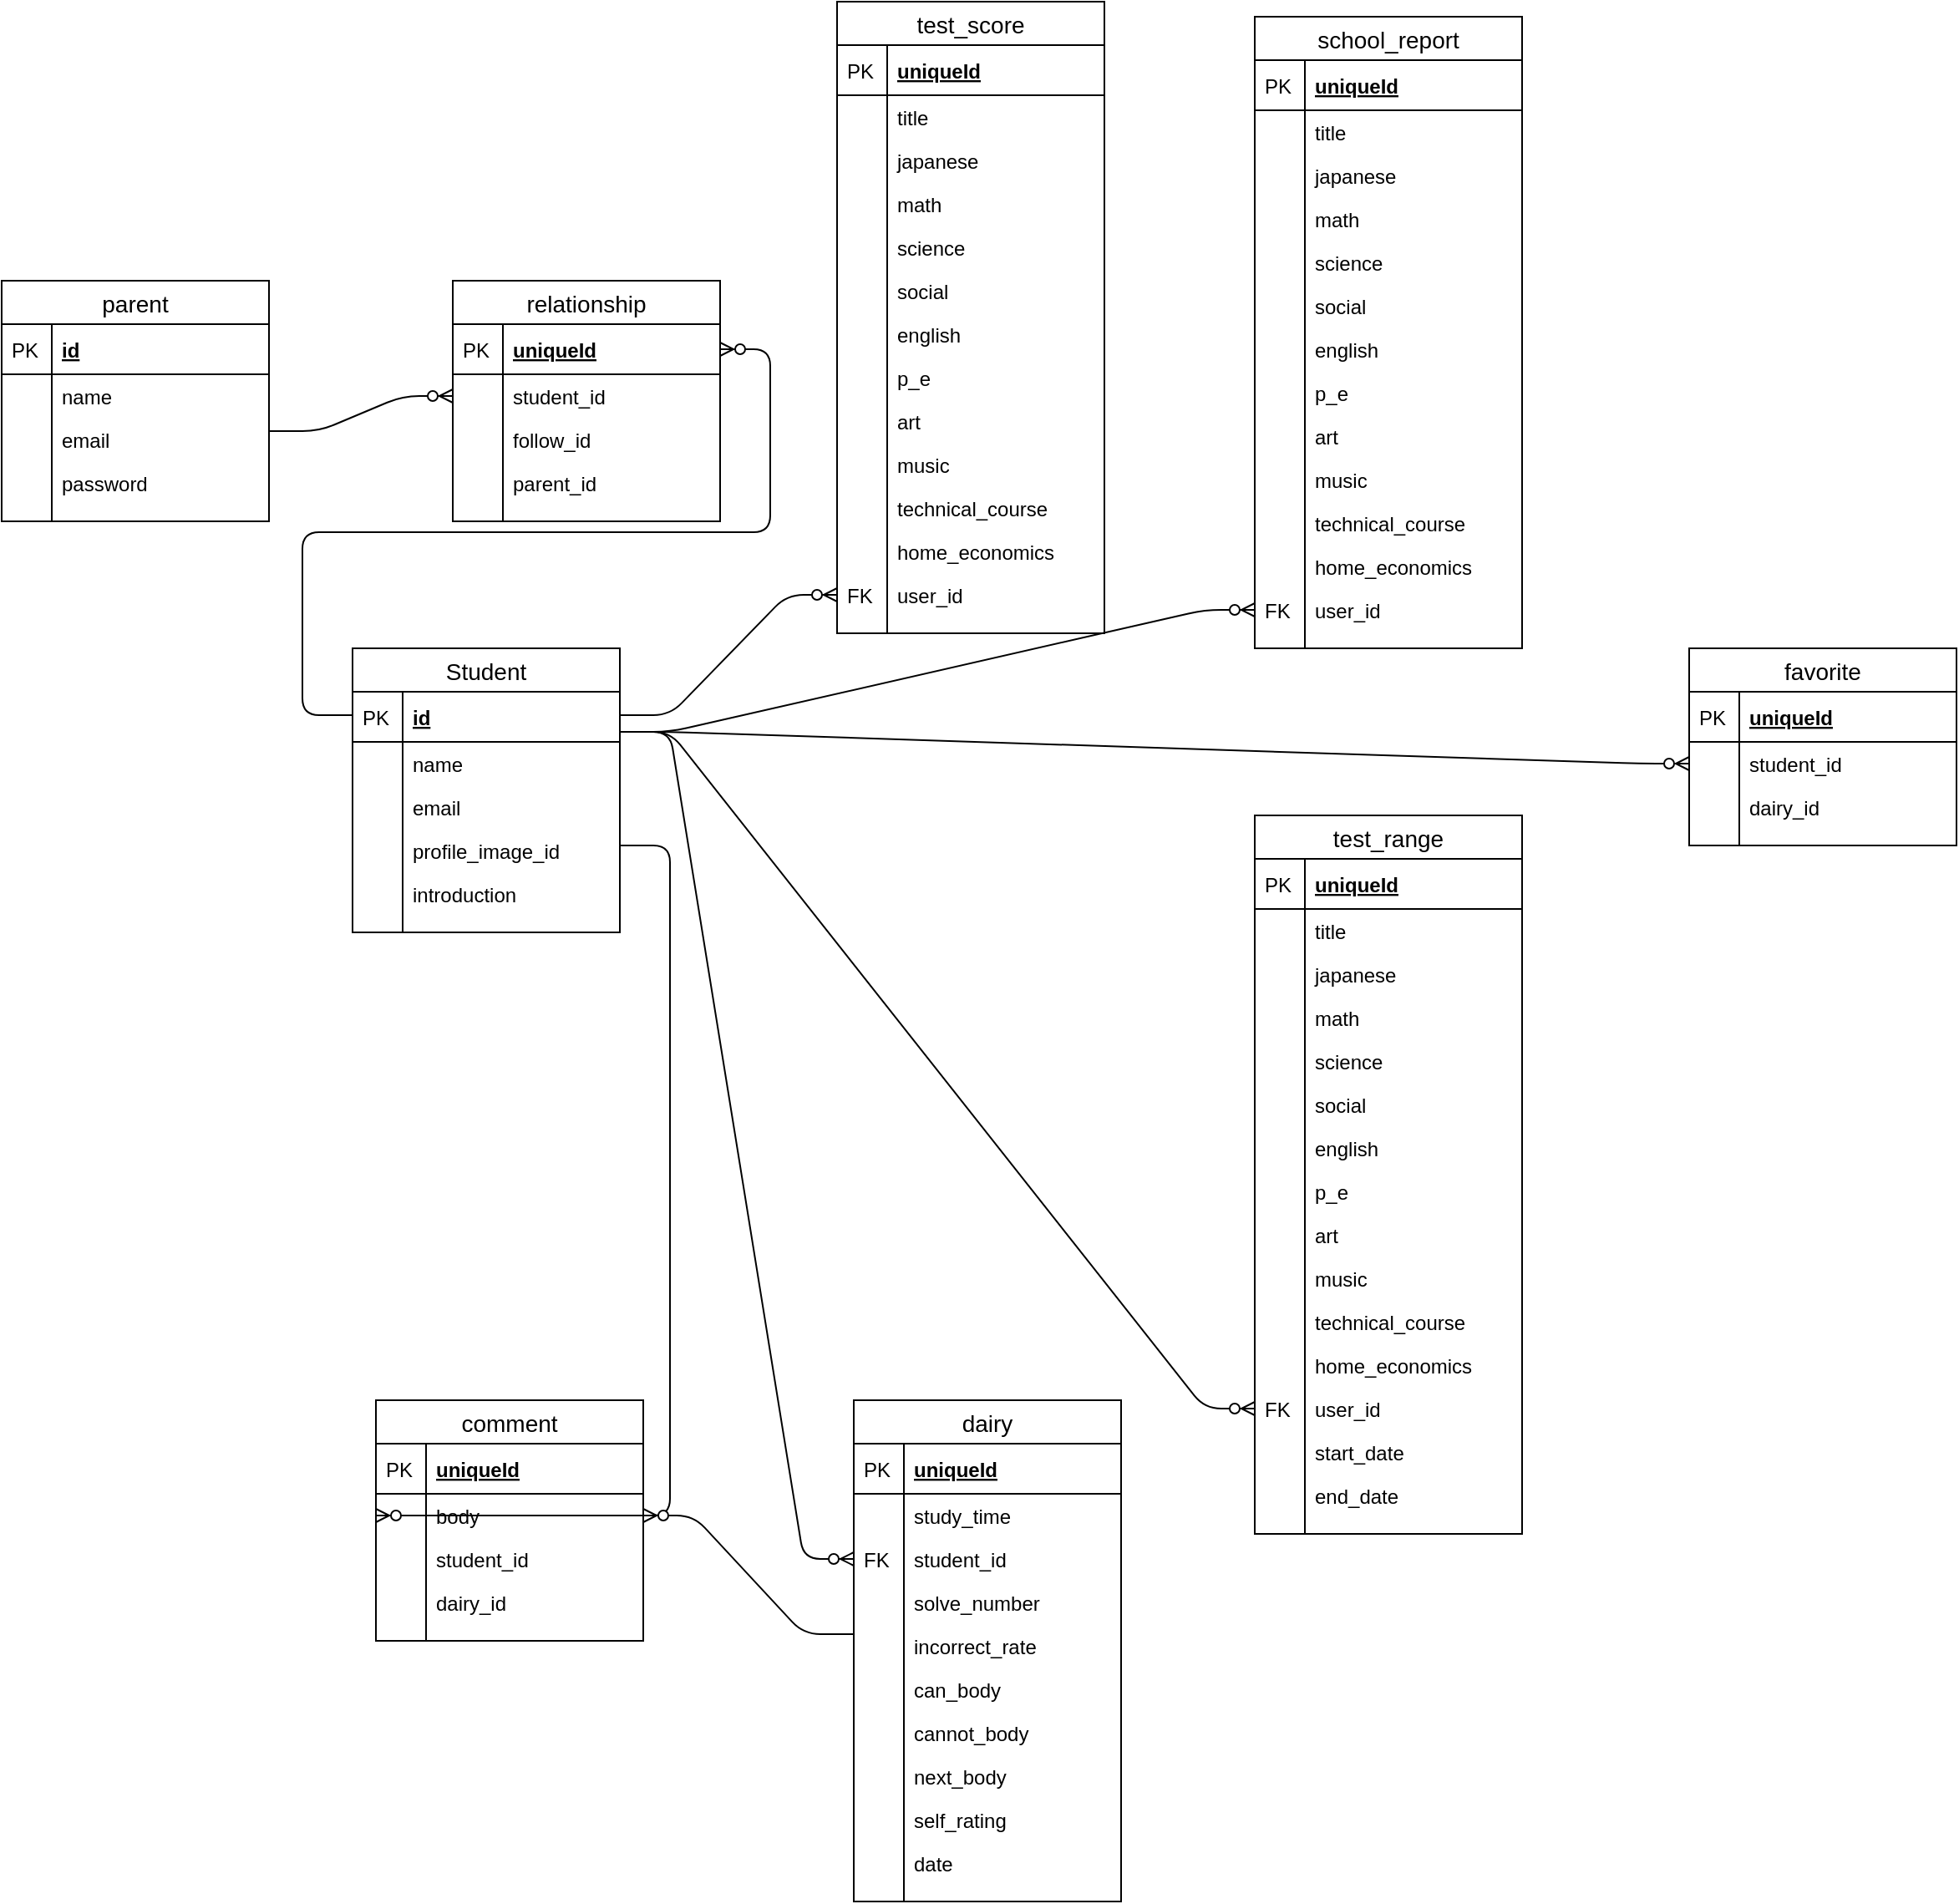 <mxfile version="13.0.3" type="device"><diagram id="6hGFLwfOUW9BJ-s0fimq" name="Page-1"><mxGraphModel dx="629" dy="567" grid="1" gridSize="10" guides="1" tooltips="1" connect="1" arrows="1" fold="1" page="1" pageScale="1" pageWidth="827" pageHeight="1169" math="0" shadow="0"><root><mxCell id="0"/><mxCell id="1" parent="0"/><mxCell id="R1KL6bIySPCAe9kp4poY-214" value="" style="edgeStyle=entityRelationEdgeStyle;fontSize=12;html=1;endArrow=ERzeroToMany;endFill=1;entryX=0;entryY=0.5;entryDx=0;entryDy=0;" edge="1" parent="1" target="R1KL6bIySPCAe9kp4poY-65"><mxGeometry width="100" height="100" relative="1" as="geometry"><mxPoint x="400" y="440" as="sourcePoint"/><mxPoint x="500" y="340" as="targetPoint"/></mxGeometry></mxCell><mxCell id="R1KL6bIySPCAe9kp4poY-5" value="Student" style="swimlane;fontStyle=0;childLayout=stackLayout;horizontal=1;startSize=26;horizontalStack=0;resizeParent=1;resizeParentMax=0;resizeLast=0;collapsible=1;marginBottom=0;align=center;fontSize=14;" vertex="1" parent="1"><mxGeometry x="240" y="400" width="160" height="170" as="geometry"/></mxCell><mxCell id="R1KL6bIySPCAe9kp4poY-6" value="id" style="shape=partialRectangle;top=0;left=0;right=0;bottom=1;align=left;verticalAlign=middle;fillColor=none;spacingLeft=34;spacingRight=4;overflow=hidden;rotatable=0;points=[[0,0.5],[1,0.5]];portConstraint=eastwest;dropTarget=0;fontStyle=5;fontSize=12;" vertex="1" parent="R1KL6bIySPCAe9kp4poY-5"><mxGeometry y="26" width="160" height="30" as="geometry"/></mxCell><mxCell id="R1KL6bIySPCAe9kp4poY-7" value="PK" style="shape=partialRectangle;top=0;left=0;bottom=0;fillColor=none;align=left;verticalAlign=middle;spacingLeft=4;spacingRight=4;overflow=hidden;rotatable=0;points=[];portConstraint=eastwest;part=1;fontSize=12;" vertex="1" connectable="0" parent="R1KL6bIySPCAe9kp4poY-6"><mxGeometry width="30" height="30" as="geometry"/></mxCell><mxCell id="R1KL6bIySPCAe9kp4poY-8" value="name" style="shape=partialRectangle;top=0;left=0;right=0;bottom=0;align=left;verticalAlign=top;fillColor=none;spacingLeft=34;spacingRight=4;overflow=hidden;rotatable=0;points=[[0,0.5],[1,0.5]];portConstraint=eastwest;dropTarget=0;fontSize=12;" vertex="1" parent="R1KL6bIySPCAe9kp4poY-5"><mxGeometry y="56" width="160" height="26" as="geometry"/></mxCell><mxCell id="R1KL6bIySPCAe9kp4poY-9" value="" style="shape=partialRectangle;top=0;left=0;bottom=0;fillColor=none;align=left;verticalAlign=top;spacingLeft=4;spacingRight=4;overflow=hidden;rotatable=0;points=[];portConstraint=eastwest;part=1;fontSize=12;" vertex="1" connectable="0" parent="R1KL6bIySPCAe9kp4poY-8"><mxGeometry width="30" height="26" as="geometry"/></mxCell><mxCell id="R1KL6bIySPCAe9kp4poY-10" value="email" style="shape=partialRectangle;top=0;left=0;right=0;bottom=0;align=left;verticalAlign=top;fillColor=none;spacingLeft=34;spacingRight=4;overflow=hidden;rotatable=0;points=[[0,0.5],[1,0.5]];portConstraint=eastwest;dropTarget=0;fontSize=12;" vertex="1" parent="R1KL6bIySPCAe9kp4poY-5"><mxGeometry y="82" width="160" height="26" as="geometry"/></mxCell><mxCell id="R1KL6bIySPCAe9kp4poY-11" value="" style="shape=partialRectangle;top=0;left=0;bottom=0;fillColor=none;align=left;verticalAlign=top;spacingLeft=4;spacingRight=4;overflow=hidden;rotatable=0;points=[];portConstraint=eastwest;part=1;fontSize=12;" vertex="1" connectable="0" parent="R1KL6bIySPCAe9kp4poY-10"><mxGeometry width="30" height="26" as="geometry"/></mxCell><mxCell id="R1KL6bIySPCAe9kp4poY-139" value="profile_image_id" style="shape=partialRectangle;top=0;left=0;right=0;bottom=0;align=left;verticalAlign=top;fillColor=none;spacingLeft=34;spacingRight=4;overflow=hidden;rotatable=0;points=[[0,0.5],[1,0.5]];portConstraint=eastwest;dropTarget=0;fontSize=12;" vertex="1" parent="R1KL6bIySPCAe9kp4poY-5"><mxGeometry y="108" width="160" height="26" as="geometry"/></mxCell><mxCell id="R1KL6bIySPCAe9kp4poY-140" value="" style="shape=partialRectangle;top=0;left=0;bottom=0;fillColor=none;align=left;verticalAlign=top;spacingLeft=4;spacingRight=4;overflow=hidden;rotatable=0;points=[];portConstraint=eastwest;part=1;fontSize=12;" vertex="1" connectable="0" parent="R1KL6bIySPCAe9kp4poY-139"><mxGeometry width="30" height="26" as="geometry"/></mxCell><mxCell id="R1KL6bIySPCAe9kp4poY-141" value="introduction" style="shape=partialRectangle;top=0;left=0;right=0;bottom=0;align=left;verticalAlign=top;fillColor=none;spacingLeft=34;spacingRight=4;overflow=hidden;rotatable=0;points=[[0,0.5],[1,0.5]];portConstraint=eastwest;dropTarget=0;fontSize=12;" vertex="1" parent="R1KL6bIySPCAe9kp4poY-5"><mxGeometry y="134" width="160" height="26" as="geometry"/></mxCell><mxCell id="R1KL6bIySPCAe9kp4poY-142" value="" style="shape=partialRectangle;top=0;left=0;bottom=0;fillColor=none;align=left;verticalAlign=top;spacingLeft=4;spacingRight=4;overflow=hidden;rotatable=0;points=[];portConstraint=eastwest;part=1;fontSize=12;" vertex="1" connectable="0" parent="R1KL6bIySPCAe9kp4poY-141"><mxGeometry width="30" height="26" as="geometry"/></mxCell><mxCell id="R1KL6bIySPCAe9kp4poY-14" value="" style="shape=partialRectangle;top=0;left=0;right=0;bottom=0;align=left;verticalAlign=top;fillColor=none;spacingLeft=34;spacingRight=4;overflow=hidden;rotatable=0;points=[[0,0.5],[1,0.5]];portConstraint=eastwest;dropTarget=0;fontSize=12;" vertex="1" parent="R1KL6bIySPCAe9kp4poY-5"><mxGeometry y="160" width="160" height="10" as="geometry"/></mxCell><mxCell id="R1KL6bIySPCAe9kp4poY-15" value="" style="shape=partialRectangle;top=0;left=0;bottom=0;fillColor=none;align=left;verticalAlign=top;spacingLeft=4;spacingRight=4;overflow=hidden;rotatable=0;points=[];portConstraint=eastwest;part=1;fontSize=12;" vertex="1" connectable="0" parent="R1KL6bIySPCAe9kp4poY-14"><mxGeometry width="30" height="10" as="geometry"/></mxCell><mxCell id="R1KL6bIySPCAe9kp4poY-115" value="comment" style="swimlane;fontStyle=0;childLayout=stackLayout;horizontal=1;startSize=26;horizontalStack=0;resizeParent=1;resizeParentMax=0;resizeLast=0;collapsible=1;marginBottom=0;align=center;fontSize=14;" vertex="1" parent="1"><mxGeometry x="254" y="850" width="160" height="144" as="geometry"/></mxCell><mxCell id="R1KL6bIySPCAe9kp4poY-116" value="uniqueId" style="shape=partialRectangle;top=0;left=0;right=0;bottom=1;align=left;verticalAlign=middle;fillColor=none;spacingLeft=34;spacingRight=4;overflow=hidden;rotatable=0;points=[[0,0.5],[1,0.5]];portConstraint=eastwest;dropTarget=0;fontStyle=5;fontSize=12;" vertex="1" parent="R1KL6bIySPCAe9kp4poY-115"><mxGeometry y="26" width="160" height="30" as="geometry"/></mxCell><mxCell id="R1KL6bIySPCAe9kp4poY-117" value="PK" style="shape=partialRectangle;top=0;left=0;bottom=0;fillColor=none;align=left;verticalAlign=middle;spacingLeft=4;spacingRight=4;overflow=hidden;rotatable=0;points=[];portConstraint=eastwest;part=1;fontSize=12;" vertex="1" connectable="0" parent="R1KL6bIySPCAe9kp4poY-116"><mxGeometry width="30" height="30" as="geometry"/></mxCell><mxCell id="R1KL6bIySPCAe9kp4poY-118" value="body" style="shape=partialRectangle;top=0;left=0;right=0;bottom=0;align=left;verticalAlign=top;fillColor=none;spacingLeft=34;spacingRight=4;overflow=hidden;rotatable=0;points=[[0,0.5],[1,0.5]];portConstraint=eastwest;dropTarget=0;fontSize=12;" vertex="1" parent="R1KL6bIySPCAe9kp4poY-115"><mxGeometry y="56" width="160" height="26" as="geometry"/></mxCell><mxCell id="R1KL6bIySPCAe9kp4poY-119" value="" style="shape=partialRectangle;top=0;left=0;bottom=0;fillColor=none;align=left;verticalAlign=top;spacingLeft=4;spacingRight=4;overflow=hidden;rotatable=0;points=[];portConstraint=eastwest;part=1;fontSize=12;" vertex="1" connectable="0" parent="R1KL6bIySPCAe9kp4poY-118"><mxGeometry width="30" height="26" as="geometry"/></mxCell><mxCell id="R1KL6bIySPCAe9kp4poY-120" value="student_id" style="shape=partialRectangle;top=0;left=0;right=0;bottom=0;align=left;verticalAlign=top;fillColor=none;spacingLeft=34;spacingRight=4;overflow=hidden;rotatable=0;points=[[0,0.5],[1,0.5]];portConstraint=eastwest;dropTarget=0;fontSize=12;" vertex="1" parent="R1KL6bIySPCAe9kp4poY-115"><mxGeometry y="82" width="160" height="26" as="geometry"/></mxCell><mxCell id="R1KL6bIySPCAe9kp4poY-121" value="" style="shape=partialRectangle;top=0;left=0;bottom=0;fillColor=none;align=left;verticalAlign=top;spacingLeft=4;spacingRight=4;overflow=hidden;rotatable=0;points=[];portConstraint=eastwest;part=1;fontSize=12;" vertex="1" connectable="0" parent="R1KL6bIySPCAe9kp4poY-120"><mxGeometry width="30" height="26" as="geometry"/></mxCell><mxCell id="R1KL6bIySPCAe9kp4poY-122" value="dairy_id" style="shape=partialRectangle;top=0;left=0;right=0;bottom=0;align=left;verticalAlign=top;fillColor=none;spacingLeft=34;spacingRight=4;overflow=hidden;rotatable=0;points=[[0,0.5],[1,0.5]];portConstraint=eastwest;dropTarget=0;fontSize=12;" vertex="1" parent="R1KL6bIySPCAe9kp4poY-115"><mxGeometry y="108" width="160" height="26" as="geometry"/></mxCell><mxCell id="R1KL6bIySPCAe9kp4poY-123" value="" style="shape=partialRectangle;top=0;left=0;bottom=0;fillColor=none;align=left;verticalAlign=top;spacingLeft=4;spacingRight=4;overflow=hidden;rotatable=0;points=[];portConstraint=eastwest;part=1;fontSize=12;" vertex="1" connectable="0" parent="R1KL6bIySPCAe9kp4poY-122"><mxGeometry width="30" height="26" as="geometry"/></mxCell><mxCell id="R1KL6bIySPCAe9kp4poY-124" value="" style="shape=partialRectangle;top=0;left=0;right=0;bottom=0;align=left;verticalAlign=top;fillColor=none;spacingLeft=34;spacingRight=4;overflow=hidden;rotatable=0;points=[[0,0.5],[1,0.5]];portConstraint=eastwest;dropTarget=0;fontSize=12;" vertex="1" parent="R1KL6bIySPCAe9kp4poY-115"><mxGeometry y="134" width="160" height="10" as="geometry"/></mxCell><mxCell id="R1KL6bIySPCAe9kp4poY-125" value="" style="shape=partialRectangle;top=0;left=0;bottom=0;fillColor=none;align=left;verticalAlign=top;spacingLeft=4;spacingRight=4;overflow=hidden;rotatable=0;points=[];portConstraint=eastwest;part=1;fontSize=12;" vertex="1" connectable="0" parent="R1KL6bIySPCAe9kp4poY-124"><mxGeometry width="30" height="10" as="geometry"/></mxCell><mxCell id="R1KL6bIySPCAe9kp4poY-38" value="test_score" style="swimlane;fontStyle=0;childLayout=stackLayout;horizontal=1;startSize=26;horizontalStack=0;resizeParent=1;resizeParentMax=0;resizeLast=0;collapsible=1;marginBottom=0;align=center;fontSize=14;" vertex="1" parent="1"><mxGeometry x="530" y="13" width="160" height="378" as="geometry"/></mxCell><mxCell id="R1KL6bIySPCAe9kp4poY-39" value="uniqueId" style="shape=partialRectangle;top=0;left=0;right=0;bottom=1;align=left;verticalAlign=middle;fillColor=none;spacingLeft=34;spacingRight=4;overflow=hidden;rotatable=0;points=[[0,0.5],[1,0.5]];portConstraint=eastwest;dropTarget=0;fontStyle=5;fontSize=12;" vertex="1" parent="R1KL6bIySPCAe9kp4poY-38"><mxGeometry y="26" width="160" height="30" as="geometry"/></mxCell><mxCell id="R1KL6bIySPCAe9kp4poY-40" value="PK" style="shape=partialRectangle;top=0;left=0;bottom=0;fillColor=none;align=left;verticalAlign=middle;spacingLeft=4;spacingRight=4;overflow=hidden;rotatable=0;points=[];portConstraint=eastwest;part=1;fontSize=12;" vertex="1" connectable="0" parent="R1KL6bIySPCAe9kp4poY-39"><mxGeometry width="30" height="30" as="geometry"/></mxCell><mxCell id="R1KL6bIySPCAe9kp4poY-41" value="title" style="shape=partialRectangle;top=0;left=0;right=0;bottom=0;align=left;verticalAlign=top;fillColor=none;spacingLeft=34;spacingRight=4;overflow=hidden;rotatable=0;points=[[0,0.5],[1,0.5]];portConstraint=eastwest;dropTarget=0;fontSize=12;" vertex="1" parent="R1KL6bIySPCAe9kp4poY-38"><mxGeometry y="56" width="160" height="26" as="geometry"/></mxCell><mxCell id="R1KL6bIySPCAe9kp4poY-42" value="" style="shape=partialRectangle;top=0;left=0;bottom=0;fillColor=none;align=left;verticalAlign=top;spacingLeft=4;spacingRight=4;overflow=hidden;rotatable=0;points=[];portConstraint=eastwest;part=1;fontSize=12;" vertex="1" connectable="0" parent="R1KL6bIySPCAe9kp4poY-41"><mxGeometry width="30" height="26" as="geometry"/></mxCell><mxCell id="R1KL6bIySPCAe9kp4poY-43" value="japanese" style="shape=partialRectangle;top=0;left=0;right=0;bottom=0;align=left;verticalAlign=top;fillColor=none;spacingLeft=34;spacingRight=4;overflow=hidden;rotatable=0;points=[[0,0.5],[1,0.5]];portConstraint=eastwest;dropTarget=0;fontSize=12;" vertex="1" parent="R1KL6bIySPCAe9kp4poY-38"><mxGeometry y="82" width="160" height="26" as="geometry"/></mxCell><mxCell id="R1KL6bIySPCAe9kp4poY-44" value="" style="shape=partialRectangle;top=0;left=0;bottom=0;fillColor=none;align=left;verticalAlign=top;spacingLeft=4;spacingRight=4;overflow=hidden;rotatable=0;points=[];portConstraint=eastwest;part=1;fontSize=12;" vertex="1" connectable="0" parent="R1KL6bIySPCAe9kp4poY-43"><mxGeometry width="30" height="26" as="geometry"/></mxCell><mxCell id="R1KL6bIySPCAe9kp4poY-45" value="math" style="shape=partialRectangle;top=0;left=0;right=0;bottom=0;align=left;verticalAlign=top;fillColor=none;spacingLeft=34;spacingRight=4;overflow=hidden;rotatable=0;points=[[0,0.5],[1,0.5]];portConstraint=eastwest;dropTarget=0;fontSize=12;" vertex="1" parent="R1KL6bIySPCAe9kp4poY-38"><mxGeometry y="108" width="160" height="26" as="geometry"/></mxCell><mxCell id="R1KL6bIySPCAe9kp4poY-46" value="" style="shape=partialRectangle;top=0;left=0;bottom=0;fillColor=none;align=left;verticalAlign=top;spacingLeft=4;spacingRight=4;overflow=hidden;rotatable=0;points=[];portConstraint=eastwest;part=1;fontSize=12;" vertex="1" connectable="0" parent="R1KL6bIySPCAe9kp4poY-45"><mxGeometry width="30" height="26" as="geometry"/></mxCell><mxCell id="R1KL6bIySPCAe9kp4poY-49" value="science" style="shape=partialRectangle;top=0;left=0;right=0;bottom=0;align=left;verticalAlign=top;fillColor=none;spacingLeft=34;spacingRight=4;overflow=hidden;rotatable=0;points=[[0,0.5],[1,0.5]];portConstraint=eastwest;dropTarget=0;fontSize=12;" vertex="1" parent="R1KL6bIySPCAe9kp4poY-38"><mxGeometry y="134" width="160" height="26" as="geometry"/></mxCell><mxCell id="R1KL6bIySPCAe9kp4poY-50" value="" style="shape=partialRectangle;top=0;left=0;bottom=0;fillColor=none;align=left;verticalAlign=top;spacingLeft=4;spacingRight=4;overflow=hidden;rotatable=0;points=[];portConstraint=eastwest;part=1;fontSize=12;" vertex="1" connectable="0" parent="R1KL6bIySPCAe9kp4poY-49"><mxGeometry width="30" height="26" as="geometry"/></mxCell><mxCell id="R1KL6bIySPCAe9kp4poY-51" value="social" style="shape=partialRectangle;top=0;left=0;right=0;bottom=0;align=left;verticalAlign=top;fillColor=none;spacingLeft=34;spacingRight=4;overflow=hidden;rotatable=0;points=[[0,0.5],[1,0.5]];portConstraint=eastwest;dropTarget=0;fontSize=12;" vertex="1" parent="R1KL6bIySPCAe9kp4poY-38"><mxGeometry y="160" width="160" height="26" as="geometry"/></mxCell><mxCell id="R1KL6bIySPCAe9kp4poY-52" value="" style="shape=partialRectangle;top=0;left=0;bottom=0;fillColor=none;align=left;verticalAlign=top;spacingLeft=4;spacingRight=4;overflow=hidden;rotatable=0;points=[];portConstraint=eastwest;part=1;fontSize=12;" vertex="1" connectable="0" parent="R1KL6bIySPCAe9kp4poY-51"><mxGeometry width="30" height="26" as="geometry"/></mxCell><mxCell id="R1KL6bIySPCAe9kp4poY-53" value="english" style="shape=partialRectangle;top=0;left=0;right=0;bottom=0;align=left;verticalAlign=top;fillColor=none;spacingLeft=34;spacingRight=4;overflow=hidden;rotatable=0;points=[[0,0.5],[1,0.5]];portConstraint=eastwest;dropTarget=0;fontSize=12;" vertex="1" parent="R1KL6bIySPCAe9kp4poY-38"><mxGeometry y="186" width="160" height="26" as="geometry"/></mxCell><mxCell id="R1KL6bIySPCAe9kp4poY-54" value="" style="shape=partialRectangle;top=0;left=0;bottom=0;fillColor=none;align=left;verticalAlign=top;spacingLeft=4;spacingRight=4;overflow=hidden;rotatable=0;points=[];portConstraint=eastwest;part=1;fontSize=12;" vertex="1" connectable="0" parent="R1KL6bIySPCAe9kp4poY-53"><mxGeometry width="30" height="26" as="geometry"/></mxCell><mxCell id="R1KL6bIySPCAe9kp4poY-55" value="p_e" style="shape=partialRectangle;top=0;left=0;right=0;bottom=0;align=left;verticalAlign=top;fillColor=none;spacingLeft=34;spacingRight=4;overflow=hidden;rotatable=0;points=[[0,0.5],[1,0.5]];portConstraint=eastwest;dropTarget=0;fontSize=12;" vertex="1" parent="R1KL6bIySPCAe9kp4poY-38"><mxGeometry y="212" width="160" height="26" as="geometry"/></mxCell><mxCell id="R1KL6bIySPCAe9kp4poY-56" value="" style="shape=partialRectangle;top=0;left=0;bottom=0;fillColor=none;align=left;verticalAlign=top;spacingLeft=4;spacingRight=4;overflow=hidden;rotatable=0;points=[];portConstraint=eastwest;part=1;fontSize=12;" vertex="1" connectable="0" parent="R1KL6bIySPCAe9kp4poY-55"><mxGeometry width="30" height="26" as="geometry"/></mxCell><mxCell id="R1KL6bIySPCAe9kp4poY-57" value="art" style="shape=partialRectangle;top=0;left=0;right=0;bottom=0;align=left;verticalAlign=top;fillColor=none;spacingLeft=34;spacingRight=4;overflow=hidden;rotatable=0;points=[[0,0.5],[1,0.5]];portConstraint=eastwest;dropTarget=0;fontSize=12;" vertex="1" parent="R1KL6bIySPCAe9kp4poY-38"><mxGeometry y="238" width="160" height="26" as="geometry"/></mxCell><mxCell id="R1KL6bIySPCAe9kp4poY-58" value="" style="shape=partialRectangle;top=0;left=0;bottom=0;fillColor=none;align=left;verticalAlign=top;spacingLeft=4;spacingRight=4;overflow=hidden;rotatable=0;points=[];portConstraint=eastwest;part=1;fontSize=12;" vertex="1" connectable="0" parent="R1KL6bIySPCAe9kp4poY-57"><mxGeometry width="30" height="26" as="geometry"/></mxCell><mxCell id="R1KL6bIySPCAe9kp4poY-59" value="music" style="shape=partialRectangle;top=0;left=0;right=0;bottom=0;align=left;verticalAlign=top;fillColor=none;spacingLeft=34;spacingRight=4;overflow=hidden;rotatable=0;points=[[0,0.5],[1,0.5]];portConstraint=eastwest;dropTarget=0;fontSize=12;" vertex="1" parent="R1KL6bIySPCAe9kp4poY-38"><mxGeometry y="264" width="160" height="26" as="geometry"/></mxCell><mxCell id="R1KL6bIySPCAe9kp4poY-60" value="" style="shape=partialRectangle;top=0;left=0;bottom=0;fillColor=none;align=left;verticalAlign=top;spacingLeft=4;spacingRight=4;overflow=hidden;rotatable=0;points=[];portConstraint=eastwest;part=1;fontSize=12;" vertex="1" connectable="0" parent="R1KL6bIySPCAe9kp4poY-59"><mxGeometry width="30" height="26" as="geometry"/></mxCell><mxCell id="R1KL6bIySPCAe9kp4poY-61" value="technical_course" style="shape=partialRectangle;top=0;left=0;right=0;bottom=0;align=left;verticalAlign=top;fillColor=none;spacingLeft=34;spacingRight=4;overflow=hidden;rotatable=0;points=[[0,0.5],[1,0.5]];portConstraint=eastwest;dropTarget=0;fontSize=12;" vertex="1" parent="R1KL6bIySPCAe9kp4poY-38"><mxGeometry y="290" width="160" height="26" as="geometry"/></mxCell><mxCell id="R1KL6bIySPCAe9kp4poY-62" value="" style="shape=partialRectangle;top=0;left=0;bottom=0;fillColor=none;align=left;verticalAlign=top;spacingLeft=4;spacingRight=4;overflow=hidden;rotatable=0;points=[];portConstraint=eastwest;part=1;fontSize=12;" vertex="1" connectable="0" parent="R1KL6bIySPCAe9kp4poY-61"><mxGeometry width="30" height="26" as="geometry"/></mxCell><mxCell id="R1KL6bIySPCAe9kp4poY-63" value="home_economics" style="shape=partialRectangle;top=0;left=0;right=0;bottom=0;align=left;verticalAlign=top;fillColor=none;spacingLeft=34;spacingRight=4;overflow=hidden;rotatable=0;points=[[0,0.5],[1,0.5]];portConstraint=eastwest;dropTarget=0;fontSize=12;" vertex="1" parent="R1KL6bIySPCAe9kp4poY-38"><mxGeometry y="316" width="160" height="26" as="geometry"/></mxCell><mxCell id="R1KL6bIySPCAe9kp4poY-64" value="" style="shape=partialRectangle;top=0;left=0;bottom=0;fillColor=none;align=left;verticalAlign=top;spacingLeft=4;spacingRight=4;overflow=hidden;rotatable=0;points=[];portConstraint=eastwest;part=1;fontSize=12;" vertex="1" connectable="0" parent="R1KL6bIySPCAe9kp4poY-63"><mxGeometry width="30" height="26" as="geometry"/></mxCell><mxCell id="R1KL6bIySPCAe9kp4poY-65" value="user_id" style="shape=partialRectangle;top=0;left=0;right=0;bottom=0;align=left;verticalAlign=top;fillColor=none;spacingLeft=34;spacingRight=4;overflow=hidden;rotatable=0;points=[[0,0.5],[1,0.5]];portConstraint=eastwest;dropTarget=0;fontSize=12;" vertex="1" parent="R1KL6bIySPCAe9kp4poY-38"><mxGeometry y="342" width="160" height="26" as="geometry"/></mxCell><mxCell id="R1KL6bIySPCAe9kp4poY-66" value="FK" style="shape=partialRectangle;top=0;left=0;bottom=0;fillColor=none;align=left;verticalAlign=top;spacingLeft=4;spacingRight=4;overflow=hidden;rotatable=0;points=[];portConstraint=eastwest;part=1;fontSize=12;" vertex="1" connectable="0" parent="R1KL6bIySPCAe9kp4poY-65"><mxGeometry width="30" height="26" as="geometry"/></mxCell><mxCell id="R1KL6bIySPCAe9kp4poY-47" value="" style="shape=partialRectangle;top=0;left=0;right=0;bottom=0;align=left;verticalAlign=top;fillColor=none;spacingLeft=34;spacingRight=4;overflow=hidden;rotatable=0;points=[[0,0.5],[1,0.5]];portConstraint=eastwest;dropTarget=0;fontSize=12;" vertex="1" parent="R1KL6bIySPCAe9kp4poY-38"><mxGeometry y="368" width="160" height="10" as="geometry"/></mxCell><mxCell id="R1KL6bIySPCAe9kp4poY-48" value="" style="shape=partialRectangle;top=0;left=0;bottom=0;fillColor=none;align=left;verticalAlign=top;spacingLeft=4;spacingRight=4;overflow=hidden;rotatable=0;points=[];portConstraint=eastwest;part=1;fontSize=12;" vertex="1" connectable="0" parent="R1KL6bIySPCAe9kp4poY-47"><mxGeometry width="30" height="10" as="geometry"/></mxCell><mxCell id="R1KL6bIySPCAe9kp4poY-126" value="dairy" style="swimlane;fontStyle=0;childLayout=stackLayout;horizontal=1;startSize=26;horizontalStack=0;resizeParent=1;resizeParentMax=0;resizeLast=0;collapsible=1;marginBottom=0;align=center;fontSize=14;" vertex="1" parent="1"><mxGeometry x="540" y="850" width="160" height="300" as="geometry"/></mxCell><mxCell id="R1KL6bIySPCAe9kp4poY-127" value="uniqueId" style="shape=partialRectangle;top=0;left=0;right=0;bottom=1;align=left;verticalAlign=middle;fillColor=none;spacingLeft=34;spacingRight=4;overflow=hidden;rotatable=0;points=[[0,0.5],[1,0.5]];portConstraint=eastwest;dropTarget=0;fontStyle=5;fontSize=12;" vertex="1" parent="R1KL6bIySPCAe9kp4poY-126"><mxGeometry y="26" width="160" height="30" as="geometry"/></mxCell><mxCell id="R1KL6bIySPCAe9kp4poY-128" value="PK" style="shape=partialRectangle;top=0;left=0;bottom=0;fillColor=none;align=left;verticalAlign=middle;spacingLeft=4;spacingRight=4;overflow=hidden;rotatable=0;points=[];portConstraint=eastwest;part=1;fontSize=12;" vertex="1" connectable="0" parent="R1KL6bIySPCAe9kp4poY-127"><mxGeometry width="30" height="30" as="geometry"/></mxCell><mxCell id="R1KL6bIySPCAe9kp4poY-129" value="study_time" style="shape=partialRectangle;top=0;left=0;right=0;bottom=0;align=left;verticalAlign=top;fillColor=none;spacingLeft=34;spacingRight=4;overflow=hidden;rotatable=0;points=[[0,0.5],[1,0.5]];portConstraint=eastwest;dropTarget=0;fontSize=12;" vertex="1" parent="R1KL6bIySPCAe9kp4poY-126"><mxGeometry y="56" width="160" height="26" as="geometry"/></mxCell><mxCell id="R1KL6bIySPCAe9kp4poY-130" value="" style="shape=partialRectangle;top=0;left=0;bottom=0;fillColor=none;align=left;verticalAlign=top;spacingLeft=4;spacingRight=4;overflow=hidden;rotatable=0;points=[];portConstraint=eastwest;part=1;fontSize=12;" vertex="1" connectable="0" parent="R1KL6bIySPCAe9kp4poY-129"><mxGeometry width="30" height="26" as="geometry"/></mxCell><mxCell id="R1KL6bIySPCAe9kp4poY-131" value="student_id" style="shape=partialRectangle;top=0;left=0;right=0;bottom=0;align=left;verticalAlign=top;fillColor=none;spacingLeft=34;spacingRight=4;overflow=hidden;rotatable=0;points=[[0,0.5],[1,0.5]];portConstraint=eastwest;dropTarget=0;fontSize=12;" vertex="1" parent="R1KL6bIySPCAe9kp4poY-126"><mxGeometry y="82" width="160" height="26" as="geometry"/></mxCell><mxCell id="R1KL6bIySPCAe9kp4poY-132" value="FK" style="shape=partialRectangle;top=0;left=0;bottom=0;fillColor=none;align=left;verticalAlign=top;spacingLeft=4;spacingRight=4;overflow=hidden;rotatable=0;points=[];portConstraint=eastwest;part=1;fontSize=12;" vertex="1" connectable="0" parent="R1KL6bIySPCAe9kp4poY-131"><mxGeometry width="30" height="26" as="geometry"/></mxCell><mxCell id="R1KL6bIySPCAe9kp4poY-133" value="solve_number" style="shape=partialRectangle;top=0;left=0;right=0;bottom=0;align=left;verticalAlign=top;fillColor=none;spacingLeft=34;spacingRight=4;overflow=hidden;rotatable=0;points=[[0,0.5],[1,0.5]];portConstraint=eastwest;dropTarget=0;fontSize=12;" vertex="1" parent="R1KL6bIySPCAe9kp4poY-126"><mxGeometry y="108" width="160" height="26" as="geometry"/></mxCell><mxCell id="R1KL6bIySPCAe9kp4poY-134" value="" style="shape=partialRectangle;top=0;left=0;bottom=0;fillColor=none;align=left;verticalAlign=top;spacingLeft=4;spacingRight=4;overflow=hidden;rotatable=0;points=[];portConstraint=eastwest;part=1;fontSize=12;" vertex="1" connectable="0" parent="R1KL6bIySPCAe9kp4poY-133"><mxGeometry width="30" height="26" as="geometry"/></mxCell><mxCell id="R1KL6bIySPCAe9kp4poY-149" value="incorrect_rate" style="shape=partialRectangle;top=0;left=0;right=0;bottom=0;align=left;verticalAlign=top;fillColor=none;spacingLeft=34;spacingRight=4;overflow=hidden;rotatable=0;points=[[0,0.5],[1,0.5]];portConstraint=eastwest;dropTarget=0;fontSize=12;" vertex="1" parent="R1KL6bIySPCAe9kp4poY-126"><mxGeometry y="134" width="160" height="26" as="geometry"/></mxCell><mxCell id="R1KL6bIySPCAe9kp4poY-150" value="" style="shape=partialRectangle;top=0;left=0;bottom=0;fillColor=none;align=left;verticalAlign=top;spacingLeft=4;spacingRight=4;overflow=hidden;rotatable=0;points=[];portConstraint=eastwest;part=1;fontSize=12;" vertex="1" connectable="0" parent="R1KL6bIySPCAe9kp4poY-149"><mxGeometry width="30" height="26" as="geometry"/></mxCell><mxCell id="R1KL6bIySPCAe9kp4poY-151" value="can_body" style="shape=partialRectangle;top=0;left=0;right=0;bottom=0;align=left;verticalAlign=top;fillColor=none;spacingLeft=34;spacingRight=4;overflow=hidden;rotatable=0;points=[[0,0.5],[1,0.5]];portConstraint=eastwest;dropTarget=0;fontSize=12;" vertex="1" parent="R1KL6bIySPCAe9kp4poY-126"><mxGeometry y="160" width="160" height="26" as="geometry"/></mxCell><mxCell id="R1KL6bIySPCAe9kp4poY-152" value="" style="shape=partialRectangle;top=0;left=0;bottom=0;fillColor=none;align=left;verticalAlign=top;spacingLeft=4;spacingRight=4;overflow=hidden;rotatable=0;points=[];portConstraint=eastwest;part=1;fontSize=12;" vertex="1" connectable="0" parent="R1KL6bIySPCAe9kp4poY-151"><mxGeometry width="30" height="26" as="geometry"/></mxCell><mxCell id="R1KL6bIySPCAe9kp4poY-153" value="cannot_body" style="shape=partialRectangle;top=0;left=0;right=0;bottom=0;align=left;verticalAlign=top;fillColor=none;spacingLeft=34;spacingRight=4;overflow=hidden;rotatable=0;points=[[0,0.5],[1,0.5]];portConstraint=eastwest;dropTarget=0;fontSize=12;" vertex="1" parent="R1KL6bIySPCAe9kp4poY-126"><mxGeometry y="186" width="160" height="26" as="geometry"/></mxCell><mxCell id="R1KL6bIySPCAe9kp4poY-154" value="" style="shape=partialRectangle;top=0;left=0;bottom=0;fillColor=none;align=left;verticalAlign=top;spacingLeft=4;spacingRight=4;overflow=hidden;rotatable=0;points=[];portConstraint=eastwest;part=1;fontSize=12;" vertex="1" connectable="0" parent="R1KL6bIySPCAe9kp4poY-153"><mxGeometry width="30" height="26" as="geometry"/></mxCell><mxCell id="R1KL6bIySPCAe9kp4poY-155" value="next_body" style="shape=partialRectangle;top=0;left=0;right=0;bottom=0;align=left;verticalAlign=top;fillColor=none;spacingLeft=34;spacingRight=4;overflow=hidden;rotatable=0;points=[[0,0.5],[1,0.5]];portConstraint=eastwest;dropTarget=0;fontSize=12;" vertex="1" parent="R1KL6bIySPCAe9kp4poY-126"><mxGeometry y="212" width="160" height="26" as="geometry"/></mxCell><mxCell id="R1KL6bIySPCAe9kp4poY-156" value="" style="shape=partialRectangle;top=0;left=0;bottom=0;fillColor=none;align=left;verticalAlign=top;spacingLeft=4;spacingRight=4;overflow=hidden;rotatable=0;points=[];portConstraint=eastwest;part=1;fontSize=12;" vertex="1" connectable="0" parent="R1KL6bIySPCAe9kp4poY-155"><mxGeometry width="30" height="26" as="geometry"/></mxCell><mxCell id="R1KL6bIySPCAe9kp4poY-157" value="self_rating" style="shape=partialRectangle;top=0;left=0;right=0;bottom=0;align=left;verticalAlign=top;fillColor=none;spacingLeft=34;spacingRight=4;overflow=hidden;rotatable=0;points=[[0,0.5],[1,0.5]];portConstraint=eastwest;dropTarget=0;fontSize=12;" vertex="1" parent="R1KL6bIySPCAe9kp4poY-126"><mxGeometry y="238" width="160" height="26" as="geometry"/></mxCell><mxCell id="R1KL6bIySPCAe9kp4poY-158" value="" style="shape=partialRectangle;top=0;left=0;bottom=0;fillColor=none;align=left;verticalAlign=top;spacingLeft=4;spacingRight=4;overflow=hidden;rotatable=0;points=[];portConstraint=eastwest;part=1;fontSize=12;" vertex="1" connectable="0" parent="R1KL6bIySPCAe9kp4poY-157"><mxGeometry width="30" height="26" as="geometry"/></mxCell><mxCell id="R1KL6bIySPCAe9kp4poY-224" value="date" style="shape=partialRectangle;top=0;left=0;right=0;bottom=0;align=left;verticalAlign=top;fillColor=none;spacingLeft=34;spacingRight=4;overflow=hidden;rotatable=0;points=[[0,0.5],[1,0.5]];portConstraint=eastwest;dropTarget=0;fontSize=12;" vertex="1" parent="R1KL6bIySPCAe9kp4poY-126"><mxGeometry y="264" width="160" height="26" as="geometry"/></mxCell><mxCell id="R1KL6bIySPCAe9kp4poY-225" value="" style="shape=partialRectangle;top=0;left=0;bottom=0;fillColor=none;align=left;verticalAlign=top;spacingLeft=4;spacingRight=4;overflow=hidden;rotatable=0;points=[];portConstraint=eastwest;part=1;fontSize=12;" vertex="1" connectable="0" parent="R1KL6bIySPCAe9kp4poY-224"><mxGeometry width="30" height="26" as="geometry"/></mxCell><mxCell id="R1KL6bIySPCAe9kp4poY-135" value="" style="shape=partialRectangle;top=0;left=0;right=0;bottom=0;align=left;verticalAlign=top;fillColor=none;spacingLeft=34;spacingRight=4;overflow=hidden;rotatable=0;points=[[0,0.5],[1,0.5]];portConstraint=eastwest;dropTarget=0;fontSize=12;" vertex="1" parent="R1KL6bIySPCAe9kp4poY-126"><mxGeometry y="290" width="160" height="10" as="geometry"/></mxCell><mxCell id="R1KL6bIySPCAe9kp4poY-136" value="" style="shape=partialRectangle;top=0;left=0;bottom=0;fillColor=none;align=left;verticalAlign=top;spacingLeft=4;spacingRight=4;overflow=hidden;rotatable=0;points=[];portConstraint=eastwest;part=1;fontSize=12;" vertex="1" connectable="0" parent="R1KL6bIySPCAe9kp4poY-135"><mxGeometry width="30" height="10" as="geometry"/></mxCell><mxCell id="R1KL6bIySPCAe9kp4poY-215" value="" style="edgeStyle=entityRelationEdgeStyle;fontSize=12;html=1;endArrow=ERzeroToMany;endFill=1;entryX=0;entryY=0.5;entryDx=0;entryDy=0;" edge="1" parent="1" target="R1KL6bIySPCAe9kp4poY-131"><mxGeometry width="100" height="100" relative="1" as="geometry"><mxPoint x="400" y="450" as="sourcePoint"/><mxPoint x="500" y="350" as="targetPoint"/></mxGeometry></mxCell><mxCell id="R1KL6bIySPCAe9kp4poY-71" value="school_report" style="swimlane;fontStyle=0;childLayout=stackLayout;horizontal=1;startSize=26;horizontalStack=0;resizeParent=1;resizeParentMax=0;resizeLast=0;collapsible=1;marginBottom=0;align=center;fontSize=14;" vertex="1" parent="1"><mxGeometry x="780" y="22" width="160" height="378" as="geometry"/></mxCell><mxCell id="R1KL6bIySPCAe9kp4poY-72" value="uniqueId" style="shape=partialRectangle;top=0;left=0;right=0;bottom=1;align=left;verticalAlign=middle;fillColor=none;spacingLeft=34;spacingRight=4;overflow=hidden;rotatable=0;points=[[0,0.5],[1,0.5]];portConstraint=eastwest;dropTarget=0;fontStyle=5;fontSize=12;" vertex="1" parent="R1KL6bIySPCAe9kp4poY-71"><mxGeometry y="26" width="160" height="30" as="geometry"/></mxCell><mxCell id="R1KL6bIySPCAe9kp4poY-73" value="PK" style="shape=partialRectangle;top=0;left=0;bottom=0;fillColor=none;align=left;verticalAlign=middle;spacingLeft=4;spacingRight=4;overflow=hidden;rotatable=0;points=[];portConstraint=eastwest;part=1;fontSize=12;" vertex="1" connectable="0" parent="R1KL6bIySPCAe9kp4poY-72"><mxGeometry width="30" height="30" as="geometry"/></mxCell><mxCell id="R1KL6bIySPCAe9kp4poY-74" value="title" style="shape=partialRectangle;top=0;left=0;right=0;bottom=0;align=left;verticalAlign=top;fillColor=none;spacingLeft=34;spacingRight=4;overflow=hidden;rotatable=0;points=[[0,0.5],[1,0.5]];portConstraint=eastwest;dropTarget=0;fontSize=12;" vertex="1" parent="R1KL6bIySPCAe9kp4poY-71"><mxGeometry y="56" width="160" height="26" as="geometry"/></mxCell><mxCell id="R1KL6bIySPCAe9kp4poY-75" value="" style="shape=partialRectangle;top=0;left=0;bottom=0;fillColor=none;align=left;verticalAlign=top;spacingLeft=4;spacingRight=4;overflow=hidden;rotatable=0;points=[];portConstraint=eastwest;part=1;fontSize=12;" vertex="1" connectable="0" parent="R1KL6bIySPCAe9kp4poY-74"><mxGeometry width="30" height="26" as="geometry"/></mxCell><mxCell id="R1KL6bIySPCAe9kp4poY-76" value="japanese" style="shape=partialRectangle;top=0;left=0;right=0;bottom=0;align=left;verticalAlign=top;fillColor=none;spacingLeft=34;spacingRight=4;overflow=hidden;rotatable=0;points=[[0,0.5],[1,0.5]];portConstraint=eastwest;dropTarget=0;fontSize=12;" vertex="1" parent="R1KL6bIySPCAe9kp4poY-71"><mxGeometry y="82" width="160" height="26" as="geometry"/></mxCell><mxCell id="R1KL6bIySPCAe9kp4poY-77" value="" style="shape=partialRectangle;top=0;left=0;bottom=0;fillColor=none;align=left;verticalAlign=top;spacingLeft=4;spacingRight=4;overflow=hidden;rotatable=0;points=[];portConstraint=eastwest;part=1;fontSize=12;" vertex="1" connectable="0" parent="R1KL6bIySPCAe9kp4poY-76"><mxGeometry width="30" height="26" as="geometry"/></mxCell><mxCell id="R1KL6bIySPCAe9kp4poY-78" value="math" style="shape=partialRectangle;top=0;left=0;right=0;bottom=0;align=left;verticalAlign=top;fillColor=none;spacingLeft=34;spacingRight=4;overflow=hidden;rotatable=0;points=[[0,0.5],[1,0.5]];portConstraint=eastwest;dropTarget=0;fontSize=12;" vertex="1" parent="R1KL6bIySPCAe9kp4poY-71"><mxGeometry y="108" width="160" height="26" as="geometry"/></mxCell><mxCell id="R1KL6bIySPCAe9kp4poY-79" value="" style="shape=partialRectangle;top=0;left=0;bottom=0;fillColor=none;align=left;verticalAlign=top;spacingLeft=4;spacingRight=4;overflow=hidden;rotatable=0;points=[];portConstraint=eastwest;part=1;fontSize=12;" vertex="1" connectable="0" parent="R1KL6bIySPCAe9kp4poY-78"><mxGeometry width="30" height="26" as="geometry"/></mxCell><mxCell id="R1KL6bIySPCAe9kp4poY-80" value="science" style="shape=partialRectangle;top=0;left=0;right=0;bottom=0;align=left;verticalAlign=top;fillColor=none;spacingLeft=34;spacingRight=4;overflow=hidden;rotatable=0;points=[[0,0.5],[1,0.5]];portConstraint=eastwest;dropTarget=0;fontSize=12;" vertex="1" parent="R1KL6bIySPCAe9kp4poY-71"><mxGeometry y="134" width="160" height="26" as="geometry"/></mxCell><mxCell id="R1KL6bIySPCAe9kp4poY-81" value="" style="shape=partialRectangle;top=0;left=0;bottom=0;fillColor=none;align=left;verticalAlign=top;spacingLeft=4;spacingRight=4;overflow=hidden;rotatable=0;points=[];portConstraint=eastwest;part=1;fontSize=12;" vertex="1" connectable="0" parent="R1KL6bIySPCAe9kp4poY-80"><mxGeometry width="30" height="26" as="geometry"/></mxCell><mxCell id="R1KL6bIySPCAe9kp4poY-82" value="social" style="shape=partialRectangle;top=0;left=0;right=0;bottom=0;align=left;verticalAlign=top;fillColor=none;spacingLeft=34;spacingRight=4;overflow=hidden;rotatable=0;points=[[0,0.5],[1,0.5]];portConstraint=eastwest;dropTarget=0;fontSize=12;" vertex="1" parent="R1KL6bIySPCAe9kp4poY-71"><mxGeometry y="160" width="160" height="26" as="geometry"/></mxCell><mxCell id="R1KL6bIySPCAe9kp4poY-83" value="" style="shape=partialRectangle;top=0;left=0;bottom=0;fillColor=none;align=left;verticalAlign=top;spacingLeft=4;spacingRight=4;overflow=hidden;rotatable=0;points=[];portConstraint=eastwest;part=1;fontSize=12;" vertex="1" connectable="0" parent="R1KL6bIySPCAe9kp4poY-82"><mxGeometry width="30" height="26" as="geometry"/></mxCell><mxCell id="R1KL6bIySPCAe9kp4poY-84" value="english" style="shape=partialRectangle;top=0;left=0;right=0;bottom=0;align=left;verticalAlign=top;fillColor=none;spacingLeft=34;spacingRight=4;overflow=hidden;rotatable=0;points=[[0,0.5],[1,0.5]];portConstraint=eastwest;dropTarget=0;fontSize=12;" vertex="1" parent="R1KL6bIySPCAe9kp4poY-71"><mxGeometry y="186" width="160" height="26" as="geometry"/></mxCell><mxCell id="R1KL6bIySPCAe9kp4poY-85" value="" style="shape=partialRectangle;top=0;left=0;bottom=0;fillColor=none;align=left;verticalAlign=top;spacingLeft=4;spacingRight=4;overflow=hidden;rotatable=0;points=[];portConstraint=eastwest;part=1;fontSize=12;" vertex="1" connectable="0" parent="R1KL6bIySPCAe9kp4poY-84"><mxGeometry width="30" height="26" as="geometry"/></mxCell><mxCell id="R1KL6bIySPCAe9kp4poY-86" value="p_e" style="shape=partialRectangle;top=0;left=0;right=0;bottom=0;align=left;verticalAlign=top;fillColor=none;spacingLeft=34;spacingRight=4;overflow=hidden;rotatable=0;points=[[0,0.5],[1,0.5]];portConstraint=eastwest;dropTarget=0;fontSize=12;" vertex="1" parent="R1KL6bIySPCAe9kp4poY-71"><mxGeometry y="212" width="160" height="26" as="geometry"/></mxCell><mxCell id="R1KL6bIySPCAe9kp4poY-87" value="" style="shape=partialRectangle;top=0;left=0;bottom=0;fillColor=none;align=left;verticalAlign=top;spacingLeft=4;spacingRight=4;overflow=hidden;rotatable=0;points=[];portConstraint=eastwest;part=1;fontSize=12;" vertex="1" connectable="0" parent="R1KL6bIySPCAe9kp4poY-86"><mxGeometry width="30" height="26" as="geometry"/></mxCell><mxCell id="R1KL6bIySPCAe9kp4poY-88" value="art" style="shape=partialRectangle;top=0;left=0;right=0;bottom=0;align=left;verticalAlign=top;fillColor=none;spacingLeft=34;spacingRight=4;overflow=hidden;rotatable=0;points=[[0,0.5],[1,0.5]];portConstraint=eastwest;dropTarget=0;fontSize=12;" vertex="1" parent="R1KL6bIySPCAe9kp4poY-71"><mxGeometry y="238" width="160" height="26" as="geometry"/></mxCell><mxCell id="R1KL6bIySPCAe9kp4poY-89" value="" style="shape=partialRectangle;top=0;left=0;bottom=0;fillColor=none;align=left;verticalAlign=top;spacingLeft=4;spacingRight=4;overflow=hidden;rotatable=0;points=[];portConstraint=eastwest;part=1;fontSize=12;" vertex="1" connectable="0" parent="R1KL6bIySPCAe9kp4poY-88"><mxGeometry width="30" height="26" as="geometry"/></mxCell><mxCell id="R1KL6bIySPCAe9kp4poY-90" value="music" style="shape=partialRectangle;top=0;left=0;right=0;bottom=0;align=left;verticalAlign=top;fillColor=none;spacingLeft=34;spacingRight=4;overflow=hidden;rotatable=0;points=[[0,0.5],[1,0.5]];portConstraint=eastwest;dropTarget=0;fontSize=12;" vertex="1" parent="R1KL6bIySPCAe9kp4poY-71"><mxGeometry y="264" width="160" height="26" as="geometry"/></mxCell><mxCell id="R1KL6bIySPCAe9kp4poY-91" value="" style="shape=partialRectangle;top=0;left=0;bottom=0;fillColor=none;align=left;verticalAlign=top;spacingLeft=4;spacingRight=4;overflow=hidden;rotatable=0;points=[];portConstraint=eastwest;part=1;fontSize=12;" vertex="1" connectable="0" parent="R1KL6bIySPCAe9kp4poY-90"><mxGeometry width="30" height="26" as="geometry"/></mxCell><mxCell id="R1KL6bIySPCAe9kp4poY-92" value="technical_course" style="shape=partialRectangle;top=0;left=0;right=0;bottom=0;align=left;verticalAlign=top;fillColor=none;spacingLeft=34;spacingRight=4;overflow=hidden;rotatable=0;points=[[0,0.5],[1,0.5]];portConstraint=eastwest;dropTarget=0;fontSize=12;" vertex="1" parent="R1KL6bIySPCAe9kp4poY-71"><mxGeometry y="290" width="160" height="26" as="geometry"/></mxCell><mxCell id="R1KL6bIySPCAe9kp4poY-93" value="" style="shape=partialRectangle;top=0;left=0;bottom=0;fillColor=none;align=left;verticalAlign=top;spacingLeft=4;spacingRight=4;overflow=hidden;rotatable=0;points=[];portConstraint=eastwest;part=1;fontSize=12;" vertex="1" connectable="0" parent="R1KL6bIySPCAe9kp4poY-92"><mxGeometry width="30" height="26" as="geometry"/></mxCell><mxCell id="R1KL6bIySPCAe9kp4poY-94" value="home_economics" style="shape=partialRectangle;top=0;left=0;right=0;bottom=0;align=left;verticalAlign=top;fillColor=none;spacingLeft=34;spacingRight=4;overflow=hidden;rotatable=0;points=[[0,0.5],[1,0.5]];portConstraint=eastwest;dropTarget=0;fontSize=12;" vertex="1" parent="R1KL6bIySPCAe9kp4poY-71"><mxGeometry y="316" width="160" height="26" as="geometry"/></mxCell><mxCell id="R1KL6bIySPCAe9kp4poY-95" value="" style="shape=partialRectangle;top=0;left=0;bottom=0;fillColor=none;align=left;verticalAlign=top;spacingLeft=4;spacingRight=4;overflow=hidden;rotatable=0;points=[];portConstraint=eastwest;part=1;fontSize=12;" vertex="1" connectable="0" parent="R1KL6bIySPCAe9kp4poY-94"><mxGeometry width="30" height="26" as="geometry"/></mxCell><mxCell id="R1KL6bIySPCAe9kp4poY-96" value="user_id" style="shape=partialRectangle;top=0;left=0;right=0;bottom=0;align=left;verticalAlign=top;fillColor=none;spacingLeft=34;spacingRight=4;overflow=hidden;rotatable=0;points=[[0,0.5],[1,0.5]];portConstraint=eastwest;dropTarget=0;fontSize=12;" vertex="1" parent="R1KL6bIySPCAe9kp4poY-71"><mxGeometry y="342" width="160" height="26" as="geometry"/></mxCell><mxCell id="R1KL6bIySPCAe9kp4poY-97" value="FK" style="shape=partialRectangle;top=0;left=0;bottom=0;fillColor=none;align=left;verticalAlign=top;spacingLeft=4;spacingRight=4;overflow=hidden;rotatable=0;points=[];portConstraint=eastwest;part=1;fontSize=12;" vertex="1" connectable="0" parent="R1KL6bIySPCAe9kp4poY-96"><mxGeometry width="30" height="26" as="geometry"/></mxCell><mxCell id="R1KL6bIySPCAe9kp4poY-102" value="" style="shape=partialRectangle;top=0;left=0;right=0;bottom=0;align=left;verticalAlign=top;fillColor=none;spacingLeft=34;spacingRight=4;overflow=hidden;rotatable=0;points=[[0,0.5],[1,0.5]];portConstraint=eastwest;dropTarget=0;fontSize=12;" vertex="1" parent="R1KL6bIySPCAe9kp4poY-71"><mxGeometry y="368" width="160" height="10" as="geometry"/></mxCell><mxCell id="R1KL6bIySPCAe9kp4poY-103" value="" style="shape=partialRectangle;top=0;left=0;bottom=0;fillColor=none;align=left;verticalAlign=top;spacingLeft=4;spacingRight=4;overflow=hidden;rotatable=0;points=[];portConstraint=eastwest;part=1;fontSize=12;" vertex="1" connectable="0" parent="R1KL6bIySPCAe9kp4poY-102"><mxGeometry width="30" height="10" as="geometry"/></mxCell><mxCell id="R1KL6bIySPCAe9kp4poY-216" value="" style="edgeStyle=entityRelationEdgeStyle;fontSize=12;html=1;endArrow=ERzeroToMany;endFill=1;entryX=0;entryY=0.5;entryDx=0;entryDy=0;" edge="1" parent="1" target="R1KL6bIySPCAe9kp4poY-96"><mxGeometry width="100" height="100" relative="1" as="geometry"><mxPoint x="400" y="450" as="sourcePoint"/><mxPoint x="760" y="480" as="targetPoint"/></mxGeometry></mxCell><mxCell id="R1KL6bIySPCAe9kp4poY-181" value="test_range" style="swimlane;fontStyle=0;childLayout=stackLayout;horizontal=1;startSize=26;horizontalStack=0;resizeParent=1;resizeParentMax=0;resizeLast=0;collapsible=1;marginBottom=0;align=center;fontSize=14;" vertex="1" parent="1"><mxGeometry x="780" y="500" width="160" height="430" as="geometry"/></mxCell><mxCell id="R1KL6bIySPCAe9kp4poY-182" value="uniqueId" style="shape=partialRectangle;top=0;left=0;right=0;bottom=1;align=left;verticalAlign=middle;fillColor=none;spacingLeft=34;spacingRight=4;overflow=hidden;rotatable=0;points=[[0,0.5],[1,0.5]];portConstraint=eastwest;dropTarget=0;fontStyle=5;fontSize=12;" vertex="1" parent="R1KL6bIySPCAe9kp4poY-181"><mxGeometry y="26" width="160" height="30" as="geometry"/></mxCell><mxCell id="R1KL6bIySPCAe9kp4poY-183" value="PK" style="shape=partialRectangle;top=0;left=0;bottom=0;fillColor=none;align=left;verticalAlign=middle;spacingLeft=4;spacingRight=4;overflow=hidden;rotatable=0;points=[];portConstraint=eastwest;part=1;fontSize=12;" vertex="1" connectable="0" parent="R1KL6bIySPCAe9kp4poY-182"><mxGeometry width="30" height="30" as="geometry"/></mxCell><mxCell id="R1KL6bIySPCAe9kp4poY-184" value="title" style="shape=partialRectangle;top=0;left=0;right=0;bottom=0;align=left;verticalAlign=top;fillColor=none;spacingLeft=34;spacingRight=4;overflow=hidden;rotatable=0;points=[[0,0.5],[1,0.5]];portConstraint=eastwest;dropTarget=0;fontSize=12;" vertex="1" parent="R1KL6bIySPCAe9kp4poY-181"><mxGeometry y="56" width="160" height="26" as="geometry"/></mxCell><mxCell id="R1KL6bIySPCAe9kp4poY-185" value="" style="shape=partialRectangle;top=0;left=0;bottom=0;fillColor=none;align=left;verticalAlign=top;spacingLeft=4;spacingRight=4;overflow=hidden;rotatable=0;points=[];portConstraint=eastwest;part=1;fontSize=12;" vertex="1" connectable="0" parent="R1KL6bIySPCAe9kp4poY-184"><mxGeometry width="30" height="26" as="geometry"/></mxCell><mxCell id="R1KL6bIySPCAe9kp4poY-186" value="japanese" style="shape=partialRectangle;top=0;left=0;right=0;bottom=0;align=left;verticalAlign=top;fillColor=none;spacingLeft=34;spacingRight=4;overflow=hidden;rotatable=0;points=[[0,0.5],[1,0.5]];portConstraint=eastwest;dropTarget=0;fontSize=12;" vertex="1" parent="R1KL6bIySPCAe9kp4poY-181"><mxGeometry y="82" width="160" height="26" as="geometry"/></mxCell><mxCell id="R1KL6bIySPCAe9kp4poY-187" value="" style="shape=partialRectangle;top=0;left=0;bottom=0;fillColor=none;align=left;verticalAlign=top;spacingLeft=4;spacingRight=4;overflow=hidden;rotatable=0;points=[];portConstraint=eastwest;part=1;fontSize=12;" vertex="1" connectable="0" parent="R1KL6bIySPCAe9kp4poY-186"><mxGeometry width="30" height="26" as="geometry"/></mxCell><mxCell id="R1KL6bIySPCAe9kp4poY-188" value="math" style="shape=partialRectangle;top=0;left=0;right=0;bottom=0;align=left;verticalAlign=top;fillColor=none;spacingLeft=34;spacingRight=4;overflow=hidden;rotatable=0;points=[[0,0.5],[1,0.5]];portConstraint=eastwest;dropTarget=0;fontSize=12;" vertex="1" parent="R1KL6bIySPCAe9kp4poY-181"><mxGeometry y="108" width="160" height="26" as="geometry"/></mxCell><mxCell id="R1KL6bIySPCAe9kp4poY-189" value="" style="shape=partialRectangle;top=0;left=0;bottom=0;fillColor=none;align=left;verticalAlign=top;spacingLeft=4;spacingRight=4;overflow=hidden;rotatable=0;points=[];portConstraint=eastwest;part=1;fontSize=12;" vertex="1" connectable="0" parent="R1KL6bIySPCAe9kp4poY-188"><mxGeometry width="30" height="26" as="geometry"/></mxCell><mxCell id="R1KL6bIySPCAe9kp4poY-190" value="science" style="shape=partialRectangle;top=0;left=0;right=0;bottom=0;align=left;verticalAlign=top;fillColor=none;spacingLeft=34;spacingRight=4;overflow=hidden;rotatable=0;points=[[0,0.5],[1,0.5]];portConstraint=eastwest;dropTarget=0;fontSize=12;" vertex="1" parent="R1KL6bIySPCAe9kp4poY-181"><mxGeometry y="134" width="160" height="26" as="geometry"/></mxCell><mxCell id="R1KL6bIySPCAe9kp4poY-191" value="" style="shape=partialRectangle;top=0;left=0;bottom=0;fillColor=none;align=left;verticalAlign=top;spacingLeft=4;spacingRight=4;overflow=hidden;rotatable=0;points=[];portConstraint=eastwest;part=1;fontSize=12;" vertex="1" connectable="0" parent="R1KL6bIySPCAe9kp4poY-190"><mxGeometry width="30" height="26" as="geometry"/></mxCell><mxCell id="R1KL6bIySPCAe9kp4poY-192" value="social" style="shape=partialRectangle;top=0;left=0;right=0;bottom=0;align=left;verticalAlign=top;fillColor=none;spacingLeft=34;spacingRight=4;overflow=hidden;rotatable=0;points=[[0,0.5],[1,0.5]];portConstraint=eastwest;dropTarget=0;fontSize=12;" vertex="1" parent="R1KL6bIySPCAe9kp4poY-181"><mxGeometry y="160" width="160" height="26" as="geometry"/></mxCell><mxCell id="R1KL6bIySPCAe9kp4poY-193" value="" style="shape=partialRectangle;top=0;left=0;bottom=0;fillColor=none;align=left;verticalAlign=top;spacingLeft=4;spacingRight=4;overflow=hidden;rotatable=0;points=[];portConstraint=eastwest;part=1;fontSize=12;" vertex="1" connectable="0" parent="R1KL6bIySPCAe9kp4poY-192"><mxGeometry width="30" height="26" as="geometry"/></mxCell><mxCell id="R1KL6bIySPCAe9kp4poY-194" value="english" style="shape=partialRectangle;top=0;left=0;right=0;bottom=0;align=left;verticalAlign=top;fillColor=none;spacingLeft=34;spacingRight=4;overflow=hidden;rotatable=0;points=[[0,0.5],[1,0.5]];portConstraint=eastwest;dropTarget=0;fontSize=12;" vertex="1" parent="R1KL6bIySPCAe9kp4poY-181"><mxGeometry y="186" width="160" height="26" as="geometry"/></mxCell><mxCell id="R1KL6bIySPCAe9kp4poY-195" value="" style="shape=partialRectangle;top=0;left=0;bottom=0;fillColor=none;align=left;verticalAlign=top;spacingLeft=4;spacingRight=4;overflow=hidden;rotatable=0;points=[];portConstraint=eastwest;part=1;fontSize=12;" vertex="1" connectable="0" parent="R1KL6bIySPCAe9kp4poY-194"><mxGeometry width="30" height="26" as="geometry"/></mxCell><mxCell id="R1KL6bIySPCAe9kp4poY-196" value="p_e" style="shape=partialRectangle;top=0;left=0;right=0;bottom=0;align=left;verticalAlign=top;fillColor=none;spacingLeft=34;spacingRight=4;overflow=hidden;rotatable=0;points=[[0,0.5],[1,0.5]];portConstraint=eastwest;dropTarget=0;fontSize=12;" vertex="1" parent="R1KL6bIySPCAe9kp4poY-181"><mxGeometry y="212" width="160" height="26" as="geometry"/></mxCell><mxCell id="R1KL6bIySPCAe9kp4poY-197" value="" style="shape=partialRectangle;top=0;left=0;bottom=0;fillColor=none;align=left;verticalAlign=top;spacingLeft=4;spacingRight=4;overflow=hidden;rotatable=0;points=[];portConstraint=eastwest;part=1;fontSize=12;" vertex="1" connectable="0" parent="R1KL6bIySPCAe9kp4poY-196"><mxGeometry width="30" height="26" as="geometry"/></mxCell><mxCell id="R1KL6bIySPCAe9kp4poY-198" value="art" style="shape=partialRectangle;top=0;left=0;right=0;bottom=0;align=left;verticalAlign=top;fillColor=none;spacingLeft=34;spacingRight=4;overflow=hidden;rotatable=0;points=[[0,0.5],[1,0.5]];portConstraint=eastwest;dropTarget=0;fontSize=12;" vertex="1" parent="R1KL6bIySPCAe9kp4poY-181"><mxGeometry y="238" width="160" height="26" as="geometry"/></mxCell><mxCell id="R1KL6bIySPCAe9kp4poY-199" value="" style="shape=partialRectangle;top=0;left=0;bottom=0;fillColor=none;align=left;verticalAlign=top;spacingLeft=4;spacingRight=4;overflow=hidden;rotatable=0;points=[];portConstraint=eastwest;part=1;fontSize=12;" vertex="1" connectable="0" parent="R1KL6bIySPCAe9kp4poY-198"><mxGeometry width="30" height="26" as="geometry"/></mxCell><mxCell id="R1KL6bIySPCAe9kp4poY-200" value="music" style="shape=partialRectangle;top=0;left=0;right=0;bottom=0;align=left;verticalAlign=top;fillColor=none;spacingLeft=34;spacingRight=4;overflow=hidden;rotatable=0;points=[[0,0.5],[1,0.5]];portConstraint=eastwest;dropTarget=0;fontSize=12;" vertex="1" parent="R1KL6bIySPCAe9kp4poY-181"><mxGeometry y="264" width="160" height="26" as="geometry"/></mxCell><mxCell id="R1KL6bIySPCAe9kp4poY-201" value="" style="shape=partialRectangle;top=0;left=0;bottom=0;fillColor=none;align=left;verticalAlign=top;spacingLeft=4;spacingRight=4;overflow=hidden;rotatable=0;points=[];portConstraint=eastwest;part=1;fontSize=12;" vertex="1" connectable="0" parent="R1KL6bIySPCAe9kp4poY-200"><mxGeometry width="30" height="26" as="geometry"/></mxCell><mxCell id="R1KL6bIySPCAe9kp4poY-202" value="technical_course" style="shape=partialRectangle;top=0;left=0;right=0;bottom=0;align=left;verticalAlign=top;fillColor=none;spacingLeft=34;spacingRight=4;overflow=hidden;rotatable=0;points=[[0,0.5],[1,0.5]];portConstraint=eastwest;dropTarget=0;fontSize=12;" vertex="1" parent="R1KL6bIySPCAe9kp4poY-181"><mxGeometry y="290" width="160" height="26" as="geometry"/></mxCell><mxCell id="R1KL6bIySPCAe9kp4poY-203" value="" style="shape=partialRectangle;top=0;left=0;bottom=0;fillColor=none;align=left;verticalAlign=top;spacingLeft=4;spacingRight=4;overflow=hidden;rotatable=0;points=[];portConstraint=eastwest;part=1;fontSize=12;" vertex="1" connectable="0" parent="R1KL6bIySPCAe9kp4poY-202"><mxGeometry width="30" height="26" as="geometry"/></mxCell><mxCell id="R1KL6bIySPCAe9kp4poY-204" value="home_economics" style="shape=partialRectangle;top=0;left=0;right=0;bottom=0;align=left;verticalAlign=top;fillColor=none;spacingLeft=34;spacingRight=4;overflow=hidden;rotatable=0;points=[[0,0.5],[1,0.5]];portConstraint=eastwest;dropTarget=0;fontSize=12;" vertex="1" parent="R1KL6bIySPCAe9kp4poY-181"><mxGeometry y="316" width="160" height="26" as="geometry"/></mxCell><mxCell id="R1KL6bIySPCAe9kp4poY-205" value="" style="shape=partialRectangle;top=0;left=0;bottom=0;fillColor=none;align=left;verticalAlign=top;spacingLeft=4;spacingRight=4;overflow=hidden;rotatable=0;points=[];portConstraint=eastwest;part=1;fontSize=12;" vertex="1" connectable="0" parent="R1KL6bIySPCAe9kp4poY-204"><mxGeometry width="30" height="26" as="geometry"/></mxCell><mxCell id="R1KL6bIySPCAe9kp4poY-206" value="user_id" style="shape=partialRectangle;top=0;left=0;right=0;bottom=0;align=left;verticalAlign=top;fillColor=none;spacingLeft=34;spacingRight=4;overflow=hidden;rotatable=0;points=[[0,0.5],[1,0.5]];portConstraint=eastwest;dropTarget=0;fontSize=12;" vertex="1" parent="R1KL6bIySPCAe9kp4poY-181"><mxGeometry y="342" width="160" height="26" as="geometry"/></mxCell><mxCell id="R1KL6bIySPCAe9kp4poY-207" value="FK" style="shape=partialRectangle;top=0;left=0;bottom=0;fillColor=none;align=left;verticalAlign=top;spacingLeft=4;spacingRight=4;overflow=hidden;rotatable=0;points=[];portConstraint=eastwest;part=1;fontSize=12;" vertex="1" connectable="0" parent="R1KL6bIySPCAe9kp4poY-206"><mxGeometry width="30" height="26" as="geometry"/></mxCell><mxCell id="R1KL6bIySPCAe9kp4poY-210" value="start_date" style="shape=partialRectangle;top=0;left=0;right=0;bottom=0;align=left;verticalAlign=top;fillColor=none;spacingLeft=34;spacingRight=4;overflow=hidden;rotatable=0;points=[[0,0.5],[1,0.5]];portConstraint=eastwest;dropTarget=0;fontSize=12;" vertex="1" parent="R1KL6bIySPCAe9kp4poY-181"><mxGeometry y="368" width="160" height="26" as="geometry"/></mxCell><mxCell id="R1KL6bIySPCAe9kp4poY-211" value="" style="shape=partialRectangle;top=0;left=0;bottom=0;fillColor=none;align=left;verticalAlign=top;spacingLeft=4;spacingRight=4;overflow=hidden;rotatable=0;points=[];portConstraint=eastwest;part=1;fontSize=12;" vertex="1" connectable="0" parent="R1KL6bIySPCAe9kp4poY-210"><mxGeometry width="30" height="26" as="geometry"/></mxCell><mxCell id="R1KL6bIySPCAe9kp4poY-212" value="end_date" style="shape=partialRectangle;top=0;left=0;right=0;bottom=0;align=left;verticalAlign=top;fillColor=none;spacingLeft=34;spacingRight=4;overflow=hidden;rotatable=0;points=[[0,0.5],[1,0.5]];portConstraint=eastwest;dropTarget=0;fontSize=12;" vertex="1" parent="R1KL6bIySPCAe9kp4poY-181"><mxGeometry y="394" width="160" height="26" as="geometry"/></mxCell><mxCell id="R1KL6bIySPCAe9kp4poY-213" value="" style="shape=partialRectangle;top=0;left=0;bottom=0;fillColor=none;align=left;verticalAlign=top;spacingLeft=4;spacingRight=4;overflow=hidden;rotatable=0;points=[];portConstraint=eastwest;part=1;fontSize=12;" vertex="1" connectable="0" parent="R1KL6bIySPCAe9kp4poY-212"><mxGeometry width="30" height="26" as="geometry"/></mxCell><mxCell id="R1KL6bIySPCAe9kp4poY-208" value="" style="shape=partialRectangle;top=0;left=0;right=0;bottom=0;align=left;verticalAlign=top;fillColor=none;spacingLeft=34;spacingRight=4;overflow=hidden;rotatable=0;points=[[0,0.5],[1,0.5]];portConstraint=eastwest;dropTarget=0;fontSize=12;" vertex="1" parent="R1KL6bIySPCAe9kp4poY-181"><mxGeometry y="420" width="160" height="10" as="geometry"/></mxCell><mxCell id="R1KL6bIySPCAe9kp4poY-209" value="" style="shape=partialRectangle;top=0;left=0;bottom=0;fillColor=none;align=left;verticalAlign=top;spacingLeft=4;spacingRight=4;overflow=hidden;rotatable=0;points=[];portConstraint=eastwest;part=1;fontSize=12;" vertex="1" connectable="0" parent="R1KL6bIySPCAe9kp4poY-208"><mxGeometry width="30" height="10" as="geometry"/></mxCell><mxCell id="R1KL6bIySPCAe9kp4poY-217" value="" style="edgeStyle=entityRelationEdgeStyle;fontSize=12;html=1;endArrow=ERzeroToMany;endFill=1;entryX=0;entryY=0.5;entryDx=0;entryDy=0;" edge="1" parent="1" target="R1KL6bIySPCAe9kp4poY-206"><mxGeometry width="100" height="100" relative="1" as="geometry"><mxPoint x="400" y="450" as="sourcePoint"/><mxPoint x="500" y="350" as="targetPoint"/></mxGeometry></mxCell><mxCell id="R1KL6bIySPCAe9kp4poY-159" value="favorite" style="swimlane;fontStyle=0;childLayout=stackLayout;horizontal=1;startSize=26;horizontalStack=0;resizeParent=1;resizeParentMax=0;resizeLast=0;collapsible=1;marginBottom=0;align=center;fontSize=14;" vertex="1" parent="1"><mxGeometry x="1040" y="400" width="160" height="118" as="geometry"/></mxCell><mxCell id="R1KL6bIySPCAe9kp4poY-160" value="uniqueId" style="shape=partialRectangle;top=0;left=0;right=0;bottom=1;align=left;verticalAlign=middle;fillColor=none;spacingLeft=34;spacingRight=4;overflow=hidden;rotatable=0;points=[[0,0.5],[1,0.5]];portConstraint=eastwest;dropTarget=0;fontStyle=5;fontSize=12;" vertex="1" parent="R1KL6bIySPCAe9kp4poY-159"><mxGeometry y="26" width="160" height="30" as="geometry"/></mxCell><mxCell id="R1KL6bIySPCAe9kp4poY-161" value="PK" style="shape=partialRectangle;top=0;left=0;bottom=0;fillColor=none;align=left;verticalAlign=middle;spacingLeft=4;spacingRight=4;overflow=hidden;rotatable=0;points=[];portConstraint=eastwest;part=1;fontSize=12;" vertex="1" connectable="0" parent="R1KL6bIySPCAe9kp4poY-160"><mxGeometry width="30" height="30" as="geometry"/></mxCell><mxCell id="R1KL6bIySPCAe9kp4poY-162" value="student_id" style="shape=partialRectangle;top=0;left=0;right=0;bottom=0;align=left;verticalAlign=top;fillColor=none;spacingLeft=34;spacingRight=4;overflow=hidden;rotatable=0;points=[[0,0.5],[1,0.5]];portConstraint=eastwest;dropTarget=0;fontSize=12;" vertex="1" parent="R1KL6bIySPCAe9kp4poY-159"><mxGeometry y="56" width="160" height="26" as="geometry"/></mxCell><mxCell id="R1KL6bIySPCAe9kp4poY-163" value="" style="shape=partialRectangle;top=0;left=0;bottom=0;fillColor=none;align=left;verticalAlign=top;spacingLeft=4;spacingRight=4;overflow=hidden;rotatable=0;points=[];portConstraint=eastwest;part=1;fontSize=12;" vertex="1" connectable="0" parent="R1KL6bIySPCAe9kp4poY-162"><mxGeometry width="30" height="26" as="geometry"/></mxCell><mxCell id="R1KL6bIySPCAe9kp4poY-164" value="dairy_id" style="shape=partialRectangle;top=0;left=0;right=0;bottom=0;align=left;verticalAlign=top;fillColor=none;spacingLeft=34;spacingRight=4;overflow=hidden;rotatable=0;points=[[0,0.5],[1,0.5]];portConstraint=eastwest;dropTarget=0;fontSize=12;" vertex="1" parent="R1KL6bIySPCAe9kp4poY-159"><mxGeometry y="82" width="160" height="26" as="geometry"/></mxCell><mxCell id="R1KL6bIySPCAe9kp4poY-165" value="" style="shape=partialRectangle;top=0;left=0;bottom=0;fillColor=none;align=left;verticalAlign=top;spacingLeft=4;spacingRight=4;overflow=hidden;rotatable=0;points=[];portConstraint=eastwest;part=1;fontSize=12;" vertex="1" connectable="0" parent="R1KL6bIySPCAe9kp4poY-164"><mxGeometry width="30" height="26" as="geometry"/></mxCell><mxCell id="R1KL6bIySPCAe9kp4poY-168" value="" style="shape=partialRectangle;top=0;left=0;right=0;bottom=0;align=left;verticalAlign=top;fillColor=none;spacingLeft=34;spacingRight=4;overflow=hidden;rotatable=0;points=[[0,0.5],[1,0.5]];portConstraint=eastwest;dropTarget=0;fontSize=12;" vertex="1" parent="R1KL6bIySPCAe9kp4poY-159"><mxGeometry y="108" width="160" height="10" as="geometry"/></mxCell><mxCell id="R1KL6bIySPCAe9kp4poY-169" value="" style="shape=partialRectangle;top=0;left=0;bottom=0;fillColor=none;align=left;verticalAlign=top;spacingLeft=4;spacingRight=4;overflow=hidden;rotatable=0;points=[];portConstraint=eastwest;part=1;fontSize=12;" vertex="1" connectable="0" parent="R1KL6bIySPCAe9kp4poY-168"><mxGeometry width="30" height="10" as="geometry"/></mxCell><mxCell id="R1KL6bIySPCAe9kp4poY-218" value="" style="edgeStyle=entityRelationEdgeStyle;fontSize=12;html=1;endArrow=ERzeroToMany;endFill=1;entryX=0;entryY=0.5;entryDx=0;entryDy=0;" edge="1" parent="1" target="R1KL6bIySPCAe9kp4poY-162"><mxGeometry width="100" height="100" relative="1" as="geometry"><mxPoint x="400" y="450" as="sourcePoint"/><mxPoint x="1020" y="480" as="targetPoint"/></mxGeometry></mxCell><mxCell id="R1KL6bIySPCAe9kp4poY-16" value="parent" style="swimlane;fontStyle=0;childLayout=stackLayout;horizontal=1;startSize=26;horizontalStack=0;resizeParent=1;resizeParentMax=0;resizeLast=0;collapsible=1;marginBottom=0;align=center;fontSize=14;" vertex="1" parent="1"><mxGeometry x="30" y="180" width="160" height="144" as="geometry"/></mxCell><mxCell id="R1KL6bIySPCAe9kp4poY-17" value="id" style="shape=partialRectangle;top=0;left=0;right=0;bottom=1;align=left;verticalAlign=middle;fillColor=none;spacingLeft=34;spacingRight=4;overflow=hidden;rotatable=0;points=[[0,0.5],[1,0.5]];portConstraint=eastwest;dropTarget=0;fontStyle=5;fontSize=12;" vertex="1" parent="R1KL6bIySPCAe9kp4poY-16"><mxGeometry y="26" width="160" height="30" as="geometry"/></mxCell><mxCell id="R1KL6bIySPCAe9kp4poY-18" value="PK" style="shape=partialRectangle;top=0;left=0;bottom=0;fillColor=none;align=left;verticalAlign=middle;spacingLeft=4;spacingRight=4;overflow=hidden;rotatable=0;points=[];portConstraint=eastwest;part=1;fontSize=12;" vertex="1" connectable="0" parent="R1KL6bIySPCAe9kp4poY-17"><mxGeometry width="30" height="30" as="geometry"/></mxCell><mxCell id="R1KL6bIySPCAe9kp4poY-19" value="name" style="shape=partialRectangle;top=0;left=0;right=0;bottom=0;align=left;verticalAlign=top;fillColor=none;spacingLeft=34;spacingRight=4;overflow=hidden;rotatable=0;points=[[0,0.5],[1,0.5]];portConstraint=eastwest;dropTarget=0;fontSize=12;" vertex="1" parent="R1KL6bIySPCAe9kp4poY-16"><mxGeometry y="56" width="160" height="26" as="geometry"/></mxCell><mxCell id="R1KL6bIySPCAe9kp4poY-20" value="" style="shape=partialRectangle;top=0;left=0;bottom=0;fillColor=none;align=left;verticalAlign=top;spacingLeft=4;spacingRight=4;overflow=hidden;rotatable=0;points=[];portConstraint=eastwest;part=1;fontSize=12;" vertex="1" connectable="0" parent="R1KL6bIySPCAe9kp4poY-19"><mxGeometry width="30" height="26" as="geometry"/></mxCell><mxCell id="R1KL6bIySPCAe9kp4poY-21" value="email" style="shape=partialRectangle;top=0;left=0;right=0;bottom=0;align=left;verticalAlign=top;fillColor=none;spacingLeft=34;spacingRight=4;overflow=hidden;rotatable=0;points=[[0,0.5],[1,0.5]];portConstraint=eastwest;dropTarget=0;fontSize=12;" vertex="1" parent="R1KL6bIySPCAe9kp4poY-16"><mxGeometry y="82" width="160" height="26" as="geometry"/></mxCell><mxCell id="R1KL6bIySPCAe9kp4poY-22" value="" style="shape=partialRectangle;top=0;left=0;bottom=0;fillColor=none;align=left;verticalAlign=top;spacingLeft=4;spacingRight=4;overflow=hidden;rotatable=0;points=[];portConstraint=eastwest;part=1;fontSize=12;" vertex="1" connectable="0" parent="R1KL6bIySPCAe9kp4poY-21"><mxGeometry width="30" height="26" as="geometry"/></mxCell><mxCell id="R1KL6bIySPCAe9kp4poY-23" value="password" style="shape=partialRectangle;top=0;left=0;right=0;bottom=0;align=left;verticalAlign=top;fillColor=none;spacingLeft=34;spacingRight=4;overflow=hidden;rotatable=0;points=[[0,0.5],[1,0.5]];portConstraint=eastwest;dropTarget=0;fontSize=12;" vertex="1" parent="R1KL6bIySPCAe9kp4poY-16"><mxGeometry y="108" width="160" height="26" as="geometry"/></mxCell><mxCell id="R1KL6bIySPCAe9kp4poY-24" value="" style="shape=partialRectangle;top=0;left=0;bottom=0;fillColor=none;align=left;verticalAlign=top;spacingLeft=4;spacingRight=4;overflow=hidden;rotatable=0;points=[];portConstraint=eastwest;part=1;fontSize=12;" vertex="1" connectable="0" parent="R1KL6bIySPCAe9kp4poY-23"><mxGeometry width="30" height="26" as="geometry"/></mxCell><mxCell id="R1KL6bIySPCAe9kp4poY-25" value="" style="shape=partialRectangle;top=0;left=0;right=0;bottom=0;align=left;verticalAlign=top;fillColor=none;spacingLeft=34;spacingRight=4;overflow=hidden;rotatable=0;points=[[0,0.5],[1,0.5]];portConstraint=eastwest;dropTarget=0;fontSize=12;" vertex="1" parent="R1KL6bIySPCAe9kp4poY-16"><mxGeometry y="134" width="160" height="10" as="geometry"/></mxCell><mxCell id="R1KL6bIySPCAe9kp4poY-26" value="" style="shape=partialRectangle;top=0;left=0;bottom=0;fillColor=none;align=left;verticalAlign=top;spacingLeft=4;spacingRight=4;overflow=hidden;rotatable=0;points=[];portConstraint=eastwest;part=1;fontSize=12;" vertex="1" connectable="0" parent="R1KL6bIySPCAe9kp4poY-25"><mxGeometry width="30" height="10" as="geometry"/></mxCell><mxCell id="R1KL6bIySPCAe9kp4poY-104" value="relationship" style="swimlane;fontStyle=0;childLayout=stackLayout;horizontal=1;startSize=26;horizontalStack=0;resizeParent=1;resizeParentMax=0;resizeLast=0;collapsible=1;marginBottom=0;align=center;fontSize=14;" vertex="1" parent="1"><mxGeometry x="300" y="180" width="160" height="144" as="geometry"/></mxCell><mxCell id="R1KL6bIySPCAe9kp4poY-105" value="uniqueId" style="shape=partialRectangle;top=0;left=0;right=0;bottom=1;align=left;verticalAlign=middle;fillColor=none;spacingLeft=34;spacingRight=4;overflow=hidden;rotatable=0;points=[[0,0.5],[1,0.5]];portConstraint=eastwest;dropTarget=0;fontStyle=5;fontSize=12;" vertex="1" parent="R1KL6bIySPCAe9kp4poY-104"><mxGeometry y="26" width="160" height="30" as="geometry"/></mxCell><mxCell id="R1KL6bIySPCAe9kp4poY-106" value="PK" style="shape=partialRectangle;top=0;left=0;bottom=0;fillColor=none;align=left;verticalAlign=middle;spacingLeft=4;spacingRight=4;overflow=hidden;rotatable=0;points=[];portConstraint=eastwest;part=1;fontSize=12;" vertex="1" connectable="0" parent="R1KL6bIySPCAe9kp4poY-105"><mxGeometry width="30" height="30" as="geometry"/></mxCell><mxCell id="R1KL6bIySPCAe9kp4poY-107" value="student_id" style="shape=partialRectangle;top=0;left=0;right=0;bottom=0;align=left;verticalAlign=top;fillColor=none;spacingLeft=34;spacingRight=4;overflow=hidden;rotatable=0;points=[[0,0.5],[1,0.5]];portConstraint=eastwest;dropTarget=0;fontSize=12;" vertex="1" parent="R1KL6bIySPCAe9kp4poY-104"><mxGeometry y="56" width="160" height="26" as="geometry"/></mxCell><mxCell id="R1KL6bIySPCAe9kp4poY-108" value="" style="shape=partialRectangle;top=0;left=0;bottom=0;fillColor=none;align=left;verticalAlign=top;spacingLeft=4;spacingRight=4;overflow=hidden;rotatable=0;points=[];portConstraint=eastwest;part=1;fontSize=12;" vertex="1" connectable="0" parent="R1KL6bIySPCAe9kp4poY-107"><mxGeometry width="30" height="26" as="geometry"/></mxCell><mxCell id="R1KL6bIySPCAe9kp4poY-109" value="follow_id" style="shape=partialRectangle;top=0;left=0;right=0;bottom=0;align=left;verticalAlign=top;fillColor=none;spacingLeft=34;spacingRight=4;overflow=hidden;rotatable=0;points=[[0,0.5],[1,0.5]];portConstraint=eastwest;dropTarget=0;fontSize=12;" vertex="1" parent="R1KL6bIySPCAe9kp4poY-104"><mxGeometry y="82" width="160" height="26" as="geometry"/></mxCell><mxCell id="R1KL6bIySPCAe9kp4poY-110" value="" style="shape=partialRectangle;top=0;left=0;bottom=0;fillColor=none;align=left;verticalAlign=top;spacingLeft=4;spacingRight=4;overflow=hidden;rotatable=0;points=[];portConstraint=eastwest;part=1;fontSize=12;" vertex="1" connectable="0" parent="R1KL6bIySPCAe9kp4poY-109"><mxGeometry width="30" height="26" as="geometry"/></mxCell><mxCell id="R1KL6bIySPCAe9kp4poY-137" value="parent_id" style="shape=partialRectangle;top=0;left=0;right=0;bottom=0;align=left;verticalAlign=top;fillColor=none;spacingLeft=34;spacingRight=4;overflow=hidden;rotatable=0;points=[[0,0.5],[1,0.5]];portConstraint=eastwest;dropTarget=0;fontSize=12;" vertex="1" parent="R1KL6bIySPCAe9kp4poY-104"><mxGeometry y="108" width="160" height="26" as="geometry"/></mxCell><mxCell id="R1KL6bIySPCAe9kp4poY-138" value="" style="shape=partialRectangle;top=0;left=0;bottom=0;fillColor=none;align=left;verticalAlign=top;spacingLeft=4;spacingRight=4;overflow=hidden;rotatable=0;points=[];portConstraint=eastwest;part=1;fontSize=12;" vertex="1" connectable="0" parent="R1KL6bIySPCAe9kp4poY-137"><mxGeometry width="30" height="26" as="geometry"/></mxCell><mxCell id="R1KL6bIySPCAe9kp4poY-113" value="" style="shape=partialRectangle;top=0;left=0;right=0;bottom=0;align=left;verticalAlign=top;fillColor=none;spacingLeft=34;spacingRight=4;overflow=hidden;rotatable=0;points=[[0,0.5],[1,0.5]];portConstraint=eastwest;dropTarget=0;fontSize=12;" vertex="1" parent="R1KL6bIySPCAe9kp4poY-104"><mxGeometry y="134" width="160" height="10" as="geometry"/></mxCell><mxCell id="R1KL6bIySPCAe9kp4poY-114" value="" style="shape=partialRectangle;top=0;left=0;bottom=0;fillColor=none;align=left;verticalAlign=top;spacingLeft=4;spacingRight=4;overflow=hidden;rotatable=0;points=[];portConstraint=eastwest;part=1;fontSize=12;" vertex="1" connectable="0" parent="R1KL6bIySPCAe9kp4poY-113"><mxGeometry width="30" height="10" as="geometry"/></mxCell><mxCell id="R1KL6bIySPCAe9kp4poY-220" value="" style="edgeStyle=entityRelationEdgeStyle;fontSize=12;html=1;endArrow=ERzeroToMany;endFill=1;entryX=0;entryY=0.5;entryDx=0;entryDy=0;" edge="1" parent="1" target="R1KL6bIySPCAe9kp4poY-107"><mxGeometry width="100" height="100" relative="1" as="geometry"><mxPoint x="190" y="270" as="sourcePoint"/><mxPoint x="290" y="170" as="targetPoint"/></mxGeometry></mxCell><mxCell id="R1KL6bIySPCAe9kp4poY-221" value="" style="edgeStyle=entityRelationEdgeStyle;fontSize=12;html=1;endArrow=none;endFill=0;strokeColor=#000000;startArrow=ERzeroToMany;startFill=1;exitX=1;exitY=0.5;exitDx=0;exitDy=0;" edge="1" parent="1" source="R1KL6bIySPCAe9kp4poY-105"><mxGeometry width="100" height="100" relative="1" as="geometry"><mxPoint x="140" y="540" as="sourcePoint"/><mxPoint x="240" y="440" as="targetPoint"/></mxGeometry></mxCell><mxCell id="R1KL6bIySPCAe9kp4poY-222" value="" style="edgeStyle=entityRelationEdgeStyle;fontSize=12;html=1;endArrow=ERzeroToMany;endFill=1;strokeColor=#000000;entryX=0;entryY=0.5;entryDx=0;entryDy=0;" edge="1" parent="1" target="R1KL6bIySPCAe9kp4poY-118"><mxGeometry width="100" height="100" relative="1" as="geometry"><mxPoint x="400" y="518" as="sourcePoint"/><mxPoint x="500" y="418" as="targetPoint"/></mxGeometry></mxCell><mxCell id="R1KL6bIySPCAe9kp4poY-223" value="" style="edgeStyle=entityRelationEdgeStyle;fontSize=12;html=1;endArrow=none;endFill=0;strokeColor=#000000;exitX=1;exitY=0.5;exitDx=0;exitDy=0;startArrow=ERzeroToMany;startFill=1;" edge="1" parent="1" source="R1KL6bIySPCAe9kp4poY-118"><mxGeometry width="100" height="100" relative="1" as="geometry"><mxPoint x="440" y="1090" as="sourcePoint"/><mxPoint x="540" y="990" as="targetPoint"/></mxGeometry></mxCell></root></mxGraphModel></diagram></mxfile>